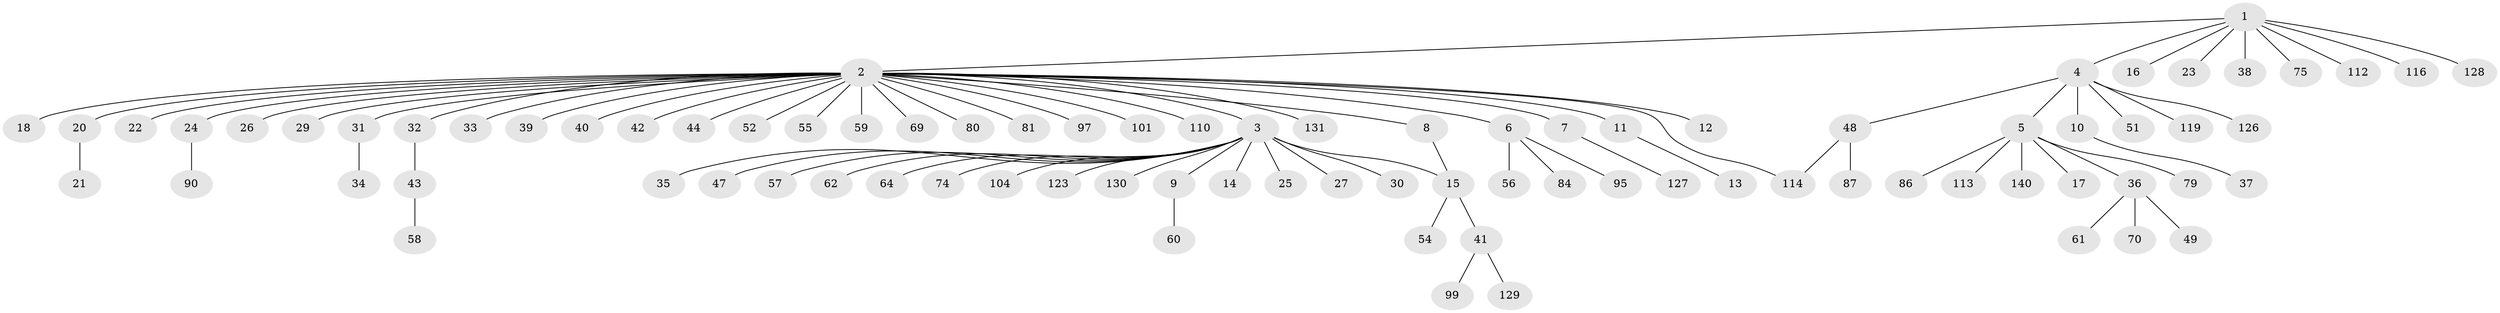 // original degree distribution, {9: 0.00684931506849315, 31: 0.00684931506849315, 16: 0.00684931506849315, 7: 0.02054794520547945, 4: 0.02054794520547945, 2: 0.22602739726027396, 3: 0.08904109589041095, 1: 0.6095890410958904, 5: 0.00684931506849315, 6: 0.00684931506849315}
// Generated by graph-tools (version 1.1) at 2025/18/03/04/25 18:18:23]
// undirected, 87 vertices, 88 edges
graph export_dot {
graph [start="1"]
  node [color=gray90,style=filled];
  1;
  2;
  3;
  4;
  5;
  6;
  7;
  8;
  9;
  10;
  11 [super="+91"];
  12;
  13 [super="+19"];
  14;
  15 [super="+67+28"];
  16 [super="+89+122"];
  17;
  18 [super="+46"];
  20;
  21 [super="+65"];
  22 [super="+115"];
  23 [super="+71+111+96+77"];
  24 [super="+50+85+73+100+83"];
  25 [super="+121+143"];
  26;
  27;
  29;
  30;
  31;
  32;
  33;
  34 [super="+125"];
  35;
  36;
  37 [super="+88"];
  38;
  39;
  40 [super="+124"];
  41;
  42 [super="+105"];
  43 [super="+66"];
  44 [super="+78+120+106+103+45+68"];
  47 [super="+137+63"];
  48;
  49 [super="+146"];
  51 [super="+118"];
  52 [super="+109+53"];
  54;
  55;
  56;
  57;
  58 [super="+138"];
  59;
  60;
  61;
  62;
  64;
  69;
  70;
  74;
  75 [super="+135"];
  79;
  80;
  81;
  84;
  86;
  87;
  90 [super="+92+117"];
  95;
  97;
  99;
  101;
  104;
  110;
  112;
  113 [super="+139"];
  114;
  116;
  119;
  123;
  126;
  127 [super="+136"];
  128;
  129 [super="+144"];
  130;
  131;
  140;
  1 -- 2;
  1 -- 4;
  1 -- 16;
  1 -- 23;
  1 -- 38;
  1 -- 75;
  1 -- 112;
  1 -- 116;
  1 -- 128;
  2 -- 3;
  2 -- 6;
  2 -- 7;
  2 -- 8;
  2 -- 11;
  2 -- 12;
  2 -- 18;
  2 -- 20;
  2 -- 22;
  2 -- 24;
  2 -- 26;
  2 -- 29;
  2 -- 31;
  2 -- 32;
  2 -- 33;
  2 -- 39;
  2 -- 40;
  2 -- 42;
  2 -- 44;
  2 -- 52;
  2 -- 55;
  2 -- 59;
  2 -- 69;
  2 -- 80;
  2 -- 81;
  2 -- 97;
  2 -- 101;
  2 -- 110;
  2 -- 114;
  2 -- 131;
  3 -- 9;
  3 -- 14;
  3 -- 25;
  3 -- 27;
  3 -- 30;
  3 -- 35;
  3 -- 47;
  3 -- 57;
  3 -- 62;
  3 -- 64;
  3 -- 74;
  3 -- 104;
  3 -- 123;
  3 -- 130;
  3 -- 15;
  4 -- 5;
  4 -- 10;
  4 -- 48;
  4 -- 51;
  4 -- 119;
  4 -- 126;
  5 -- 17;
  5 -- 36;
  5 -- 79;
  5 -- 86;
  5 -- 113;
  5 -- 140;
  6 -- 56;
  6 -- 84;
  6 -- 95;
  7 -- 127;
  8 -- 15;
  9 -- 60;
  10 -- 37;
  11 -- 13;
  15 -- 54;
  15 -- 41;
  20 -- 21;
  24 -- 90;
  31 -- 34;
  32 -- 43;
  36 -- 49;
  36 -- 61;
  36 -- 70;
  41 -- 99;
  41 -- 129;
  43 -- 58;
  48 -- 87;
  48 -- 114;
}
